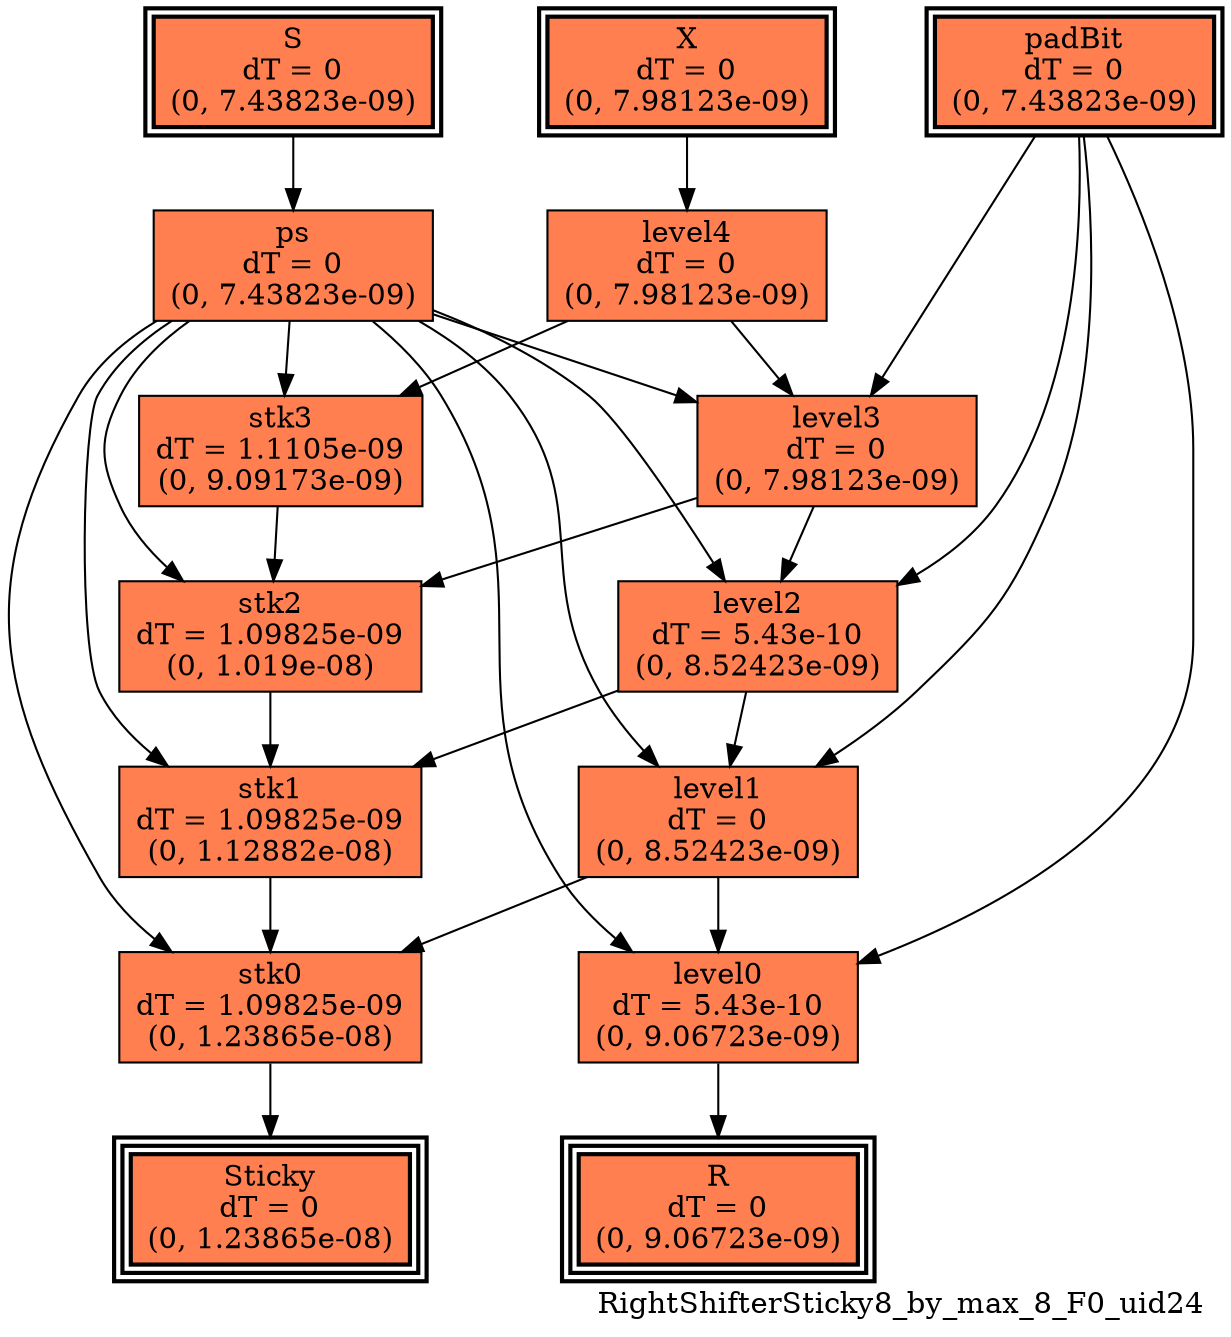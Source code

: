 digraph RightShifterSticky8_by_max_8_F0_uid24
{
	//graph drawing options
	label=RightShifterSticky8_by_max_8_F0_uid24;
	labelloc=bottom;
	labeljust=right;
	ratio=auto;
	nodesep=0.25;
	ranksep=0.5;

	//input/output signals of operator RightShifterSticky8_by_max_8_F0_uid24
	X__RightShifterSticky8_by_max_8_F0_uid24 [ label="X\ndT = 0\n(0, 7.98123e-09)", shape=box, color=black, style="bold, filled", fillcolor=coral, peripheries=2 ];
	S__RightShifterSticky8_by_max_8_F0_uid24 [ label="S\ndT = 0\n(0, 7.43823e-09)", shape=box, color=black, style="bold, filled", fillcolor=coral, peripheries=2 ];
	padBit__RightShifterSticky8_by_max_8_F0_uid24 [ label="padBit\ndT = 0\n(0, 7.43823e-09)", shape=box, color=black, style="bold, filled", fillcolor=coral, peripheries=2 ];
	R__RightShifterSticky8_by_max_8_F0_uid24 [ label="R\ndT = 0\n(0, 9.06723e-09)", shape=box, color=black, style="bold, filled", fillcolor=coral, peripheries=3 ];
	Sticky__RightShifterSticky8_by_max_8_F0_uid24 [ label="Sticky\ndT = 0\n(0, 1.23865e-08)", shape=box, color=black, style="bold, filled", fillcolor=coral, peripheries=3 ];
	{rank=same X__RightShifterSticky8_by_max_8_F0_uid24, S__RightShifterSticky8_by_max_8_F0_uid24, padBit__RightShifterSticky8_by_max_8_F0_uid24};
	{rank=same R__RightShifterSticky8_by_max_8_F0_uid24, Sticky__RightShifterSticky8_by_max_8_F0_uid24};
	//internal signals of operator RightShifterSticky8_by_max_8_F0_uid24
	ps__RightShifterSticky8_by_max_8_F0_uid24 [ label="ps\ndT = 0\n(0, 7.43823e-09)", shape=box, color=black, style=filled, fillcolor=coral, peripheries=1 ];
	level4__RightShifterSticky8_by_max_8_F0_uid24 [ label="level4\ndT = 0\n(0, 7.98123e-09)", shape=box, color=black, style=filled, fillcolor=coral, peripheries=1 ];
	stk3__RightShifterSticky8_by_max_8_F0_uid24 [ label="stk3\ndT = 1.1105e-09\n(0, 9.09173e-09)", shape=box, color=black, style=filled, fillcolor=coral, peripheries=1 ];
	level3__RightShifterSticky8_by_max_8_F0_uid24 [ label="level3\ndT = 0\n(0, 7.98123e-09)", shape=box, color=black, style=filled, fillcolor=coral, peripheries=1 ];
	stk2__RightShifterSticky8_by_max_8_F0_uid24 [ label="stk2\ndT = 1.09825e-09\n(0, 1.019e-08)", shape=box, color=black, style=filled, fillcolor=coral, peripheries=1 ];
	level2__RightShifterSticky8_by_max_8_F0_uid24 [ label="level2\ndT = 5.43e-10\n(0, 8.52423e-09)", shape=box, color=black, style=filled, fillcolor=coral, peripheries=1 ];
	stk1__RightShifterSticky8_by_max_8_F0_uid24 [ label="stk1\ndT = 1.09825e-09\n(0, 1.12882e-08)", shape=box, color=black, style=filled, fillcolor=coral, peripheries=1 ];
	level1__RightShifterSticky8_by_max_8_F0_uid24 [ label="level1\ndT = 0\n(0, 8.52423e-09)", shape=box, color=black, style=filled, fillcolor=coral, peripheries=1 ];
	stk0__RightShifterSticky8_by_max_8_F0_uid24 [ label="stk0\ndT = 1.09825e-09\n(0, 1.23865e-08)", shape=box, color=black, style=filled, fillcolor=coral, peripheries=1 ];
	level0__RightShifterSticky8_by_max_8_F0_uid24 [ label="level0\ndT = 5.43e-10\n(0, 9.06723e-09)", shape=box, color=black, style=filled, fillcolor=coral, peripheries=1 ];

	//subcomponents of operator RightShifterSticky8_by_max_8_F0_uid24

	//input and internal signal connections of operator RightShifterSticky8_by_max_8_F0_uid24
	X__RightShifterSticky8_by_max_8_F0_uid24 -> level4__RightShifterSticky8_by_max_8_F0_uid24 [ arrowhead=normal, arrowsize=1.0, arrowtail=normal, color=black, dir=forward  ];
	S__RightShifterSticky8_by_max_8_F0_uid24 -> ps__RightShifterSticky8_by_max_8_F0_uid24 [ arrowhead=normal, arrowsize=1.0, arrowtail=normal, color=black, dir=forward  ];
	padBit__RightShifterSticky8_by_max_8_F0_uid24 -> level3__RightShifterSticky8_by_max_8_F0_uid24 [ arrowhead=normal, arrowsize=1.0, arrowtail=normal, color=black, dir=forward  ];
	padBit__RightShifterSticky8_by_max_8_F0_uid24 -> level2__RightShifterSticky8_by_max_8_F0_uid24 [ arrowhead=normal, arrowsize=1.0, arrowtail=normal, color=black, dir=forward  ];
	padBit__RightShifterSticky8_by_max_8_F0_uid24 -> level1__RightShifterSticky8_by_max_8_F0_uid24 [ arrowhead=normal, arrowsize=1.0, arrowtail=normal, color=black, dir=forward  ];
	padBit__RightShifterSticky8_by_max_8_F0_uid24 -> level0__RightShifterSticky8_by_max_8_F0_uid24 [ arrowhead=normal, arrowsize=1.0, arrowtail=normal, color=black, dir=forward  ];
	ps__RightShifterSticky8_by_max_8_F0_uid24 -> stk3__RightShifterSticky8_by_max_8_F0_uid24 [ arrowhead=normal, arrowsize=1.0, arrowtail=normal, color=black, dir=forward  ];
	ps__RightShifterSticky8_by_max_8_F0_uid24 -> level3__RightShifterSticky8_by_max_8_F0_uid24 [ arrowhead=normal, arrowsize=1.0, arrowtail=normal, color=black, dir=forward  ];
	ps__RightShifterSticky8_by_max_8_F0_uid24 -> stk2__RightShifterSticky8_by_max_8_F0_uid24 [ arrowhead=normal, arrowsize=1.0, arrowtail=normal, color=black, dir=forward  ];
	ps__RightShifterSticky8_by_max_8_F0_uid24 -> level2__RightShifterSticky8_by_max_8_F0_uid24 [ arrowhead=normal, arrowsize=1.0, arrowtail=normal, color=black, dir=forward  ];
	ps__RightShifterSticky8_by_max_8_F0_uid24 -> stk1__RightShifterSticky8_by_max_8_F0_uid24 [ arrowhead=normal, arrowsize=1.0, arrowtail=normal, color=black, dir=forward  ];
	ps__RightShifterSticky8_by_max_8_F0_uid24 -> level1__RightShifterSticky8_by_max_8_F0_uid24 [ arrowhead=normal, arrowsize=1.0, arrowtail=normal, color=black, dir=forward  ];
	ps__RightShifterSticky8_by_max_8_F0_uid24 -> stk0__RightShifterSticky8_by_max_8_F0_uid24 [ arrowhead=normal, arrowsize=1.0, arrowtail=normal, color=black, dir=forward  ];
	ps__RightShifterSticky8_by_max_8_F0_uid24 -> level0__RightShifterSticky8_by_max_8_F0_uid24 [ arrowhead=normal, arrowsize=1.0, arrowtail=normal, color=black, dir=forward  ];
	level4__RightShifterSticky8_by_max_8_F0_uid24 -> stk3__RightShifterSticky8_by_max_8_F0_uid24 [ arrowhead=normal, arrowsize=1.0, arrowtail=normal, color=black, dir=forward  ];
	level4__RightShifterSticky8_by_max_8_F0_uid24 -> level3__RightShifterSticky8_by_max_8_F0_uid24 [ arrowhead=normal, arrowsize=1.0, arrowtail=normal, color=black, dir=forward  ];
	stk3__RightShifterSticky8_by_max_8_F0_uid24 -> stk2__RightShifterSticky8_by_max_8_F0_uid24 [ arrowhead=normal, arrowsize=1.0, arrowtail=normal, color=black, dir=forward  ];
	level3__RightShifterSticky8_by_max_8_F0_uid24 -> stk2__RightShifterSticky8_by_max_8_F0_uid24 [ arrowhead=normal, arrowsize=1.0, arrowtail=normal, color=black, dir=forward  ];
	level3__RightShifterSticky8_by_max_8_F0_uid24 -> level2__RightShifterSticky8_by_max_8_F0_uid24 [ arrowhead=normal, arrowsize=1.0, arrowtail=normal, color=black, dir=forward  ];
	stk2__RightShifterSticky8_by_max_8_F0_uid24 -> stk1__RightShifterSticky8_by_max_8_F0_uid24 [ arrowhead=normal, arrowsize=1.0, arrowtail=normal, color=black, dir=forward  ];
	level2__RightShifterSticky8_by_max_8_F0_uid24 -> stk1__RightShifterSticky8_by_max_8_F0_uid24 [ arrowhead=normal, arrowsize=1.0, arrowtail=normal, color=black, dir=forward  ];
	level2__RightShifterSticky8_by_max_8_F0_uid24 -> level1__RightShifterSticky8_by_max_8_F0_uid24 [ arrowhead=normal, arrowsize=1.0, arrowtail=normal, color=black, dir=forward  ];
	stk1__RightShifterSticky8_by_max_8_F0_uid24 -> stk0__RightShifterSticky8_by_max_8_F0_uid24 [ arrowhead=normal, arrowsize=1.0, arrowtail=normal, color=black, dir=forward  ];
	level1__RightShifterSticky8_by_max_8_F0_uid24 -> stk0__RightShifterSticky8_by_max_8_F0_uid24 [ arrowhead=normal, arrowsize=1.0, arrowtail=normal, color=black, dir=forward  ];
	level1__RightShifterSticky8_by_max_8_F0_uid24 -> level0__RightShifterSticky8_by_max_8_F0_uid24 [ arrowhead=normal, arrowsize=1.0, arrowtail=normal, color=black, dir=forward  ];
	stk0__RightShifterSticky8_by_max_8_F0_uid24 -> Sticky__RightShifterSticky8_by_max_8_F0_uid24 [ arrowhead=normal, arrowsize=1.0, arrowtail=normal, color=black, dir=forward  ];
	level0__RightShifterSticky8_by_max_8_F0_uid24 -> R__RightShifterSticky8_by_max_8_F0_uid24 [ arrowhead=normal, arrowsize=1.0, arrowtail=normal, color=black, dir=forward  ];
}

